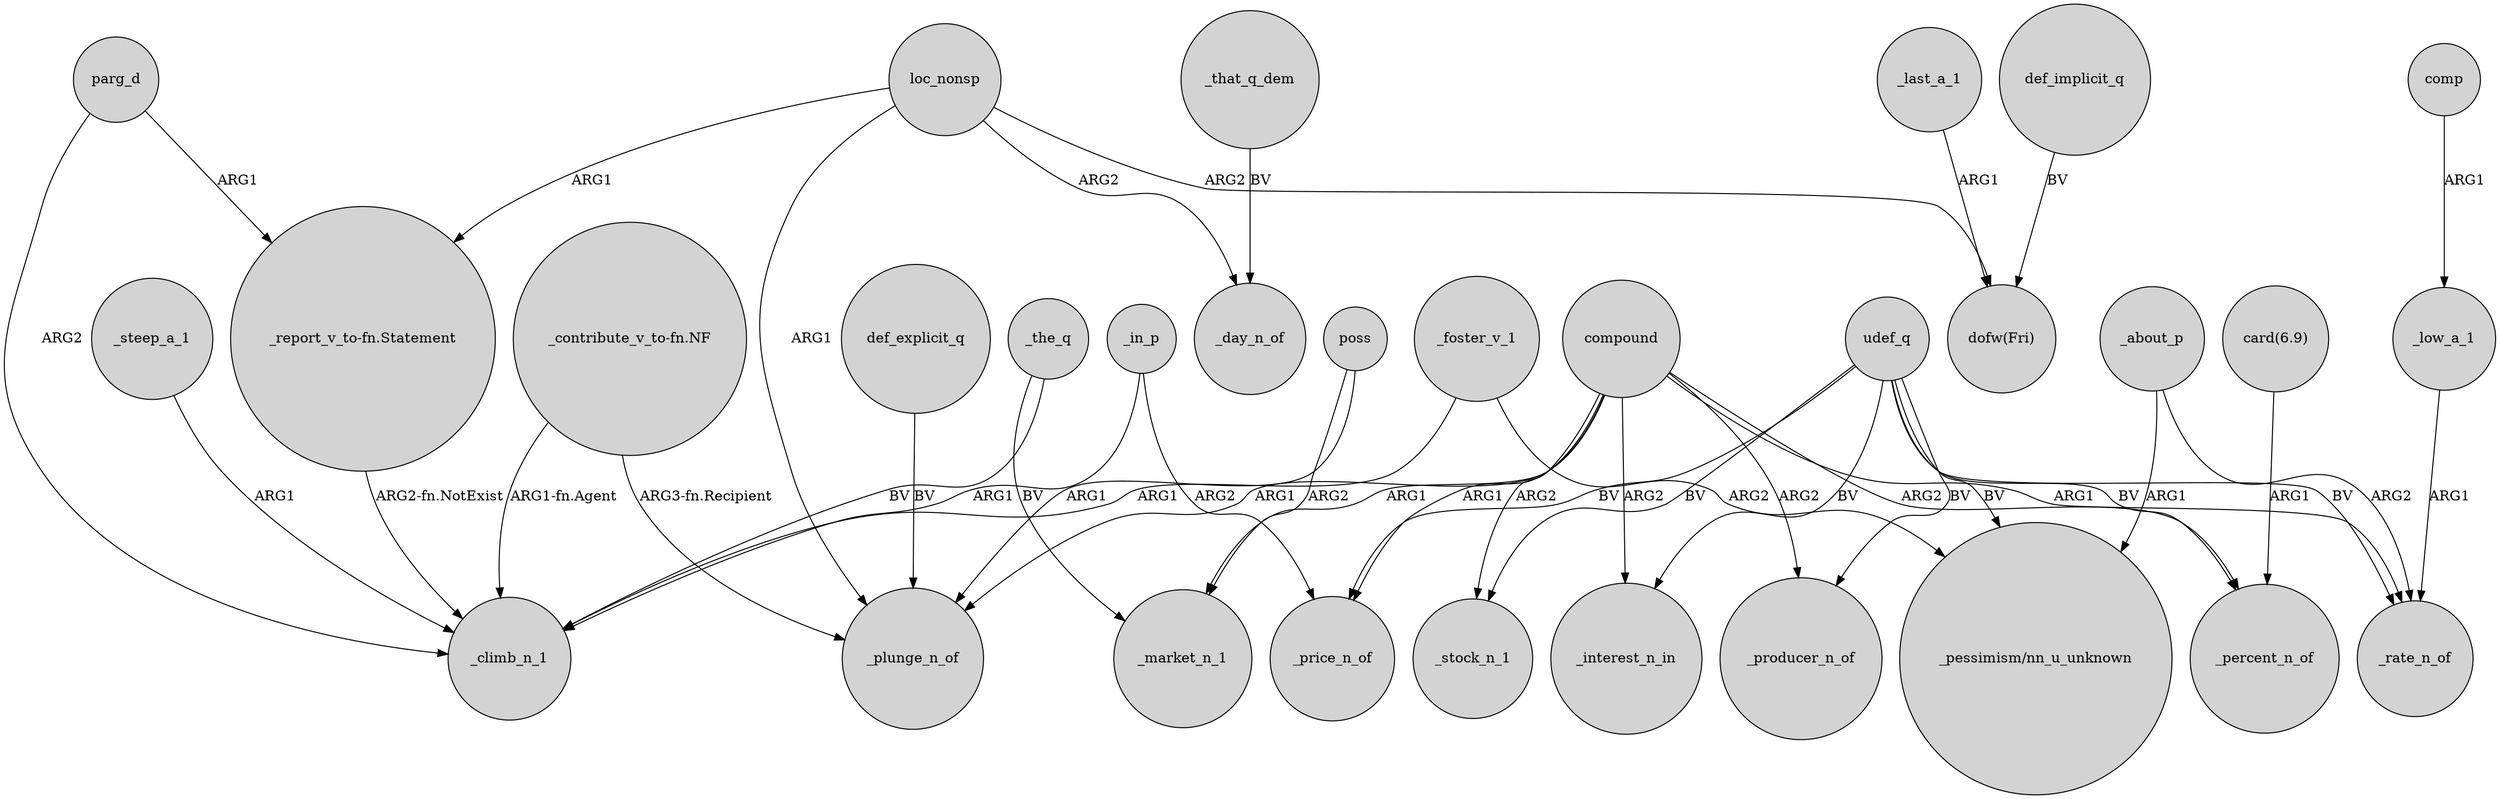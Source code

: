 digraph {
	node [shape=circle style=filled]
	loc_nonsp -> _plunge_n_of [label=ARG1]
	_in_p -> _climb_n_1 [label=ARG1]
	udef_q -> _price_n_of [label=BV]
	udef_q -> "_pessimism/nn_u_unknown" [label=BV]
	_steep_a_1 -> _climb_n_1 [label=ARG1]
	_last_a_1 -> "dofw(Fri)" [label=ARG1]
	"_report_v_to-fn.Statement" -> _climb_n_1 [label="ARG2-fn.NotExist"]
	_the_q -> _climb_n_1 [label=BV]
	compound -> _rate_n_of [label=ARG1]
	"card(6.9)" -> _percent_n_of [label=ARG1]
	udef_q -> _rate_n_of [label=BV]
	loc_nonsp -> "_report_v_to-fn.Statement" [label=ARG1]
	udef_q -> _interest_n_in [label=BV]
	compound -> _percent_n_of [label=ARG2]
	loc_nonsp -> "dofw(Fri)" [label=ARG2]
	compound -> _interest_n_in [label=ARG2]
	"_contribute_v_to-fn.NF" -> _climb_n_1 [label="ARG1-fn.Agent"]
	poss -> _plunge_n_of [label=ARG1]
	compound -> _stock_n_1 [label=ARG2]
	def_explicit_q -> _plunge_n_of [label=BV]
	compound -> _plunge_n_of [label=ARG1]
	_that_q_dem -> _day_n_of [label=BV]
	udef_q -> _stock_n_1 [label=BV]
	parg_d -> _climb_n_1 [label=ARG2]
	_low_a_1 -> _rate_n_of [label=ARG1]
	poss -> _market_n_1 [label=ARG2]
	compound -> _producer_n_of [label=ARG2]
	parg_d -> "_report_v_to-fn.Statement" [label=ARG1]
	loc_nonsp -> _day_n_of [label=ARG2]
	"_contribute_v_to-fn.NF" -> _plunge_n_of [label="ARG3-fn.Recipient"]
	compound -> _market_n_1 [label=ARG1]
	udef_q -> _percent_n_of [label=BV]
	_in_p -> _price_n_of [label=ARG2]
	compound -> _price_n_of [label=ARG1]
	def_implicit_q -> "dofw(Fri)" [label=BV]
	_about_p -> "_pessimism/nn_u_unknown" [label=ARG1]
	_the_q -> _market_n_1 [label=BV]
	_about_p -> _rate_n_of [label=ARG2]
	_foster_v_1 -> _climb_n_1 [label=ARG1]
	_foster_v_1 -> "_pessimism/nn_u_unknown" [label=ARG2]
	udef_q -> _producer_n_of [label=BV]
	comp -> _low_a_1 [label=ARG1]
}

